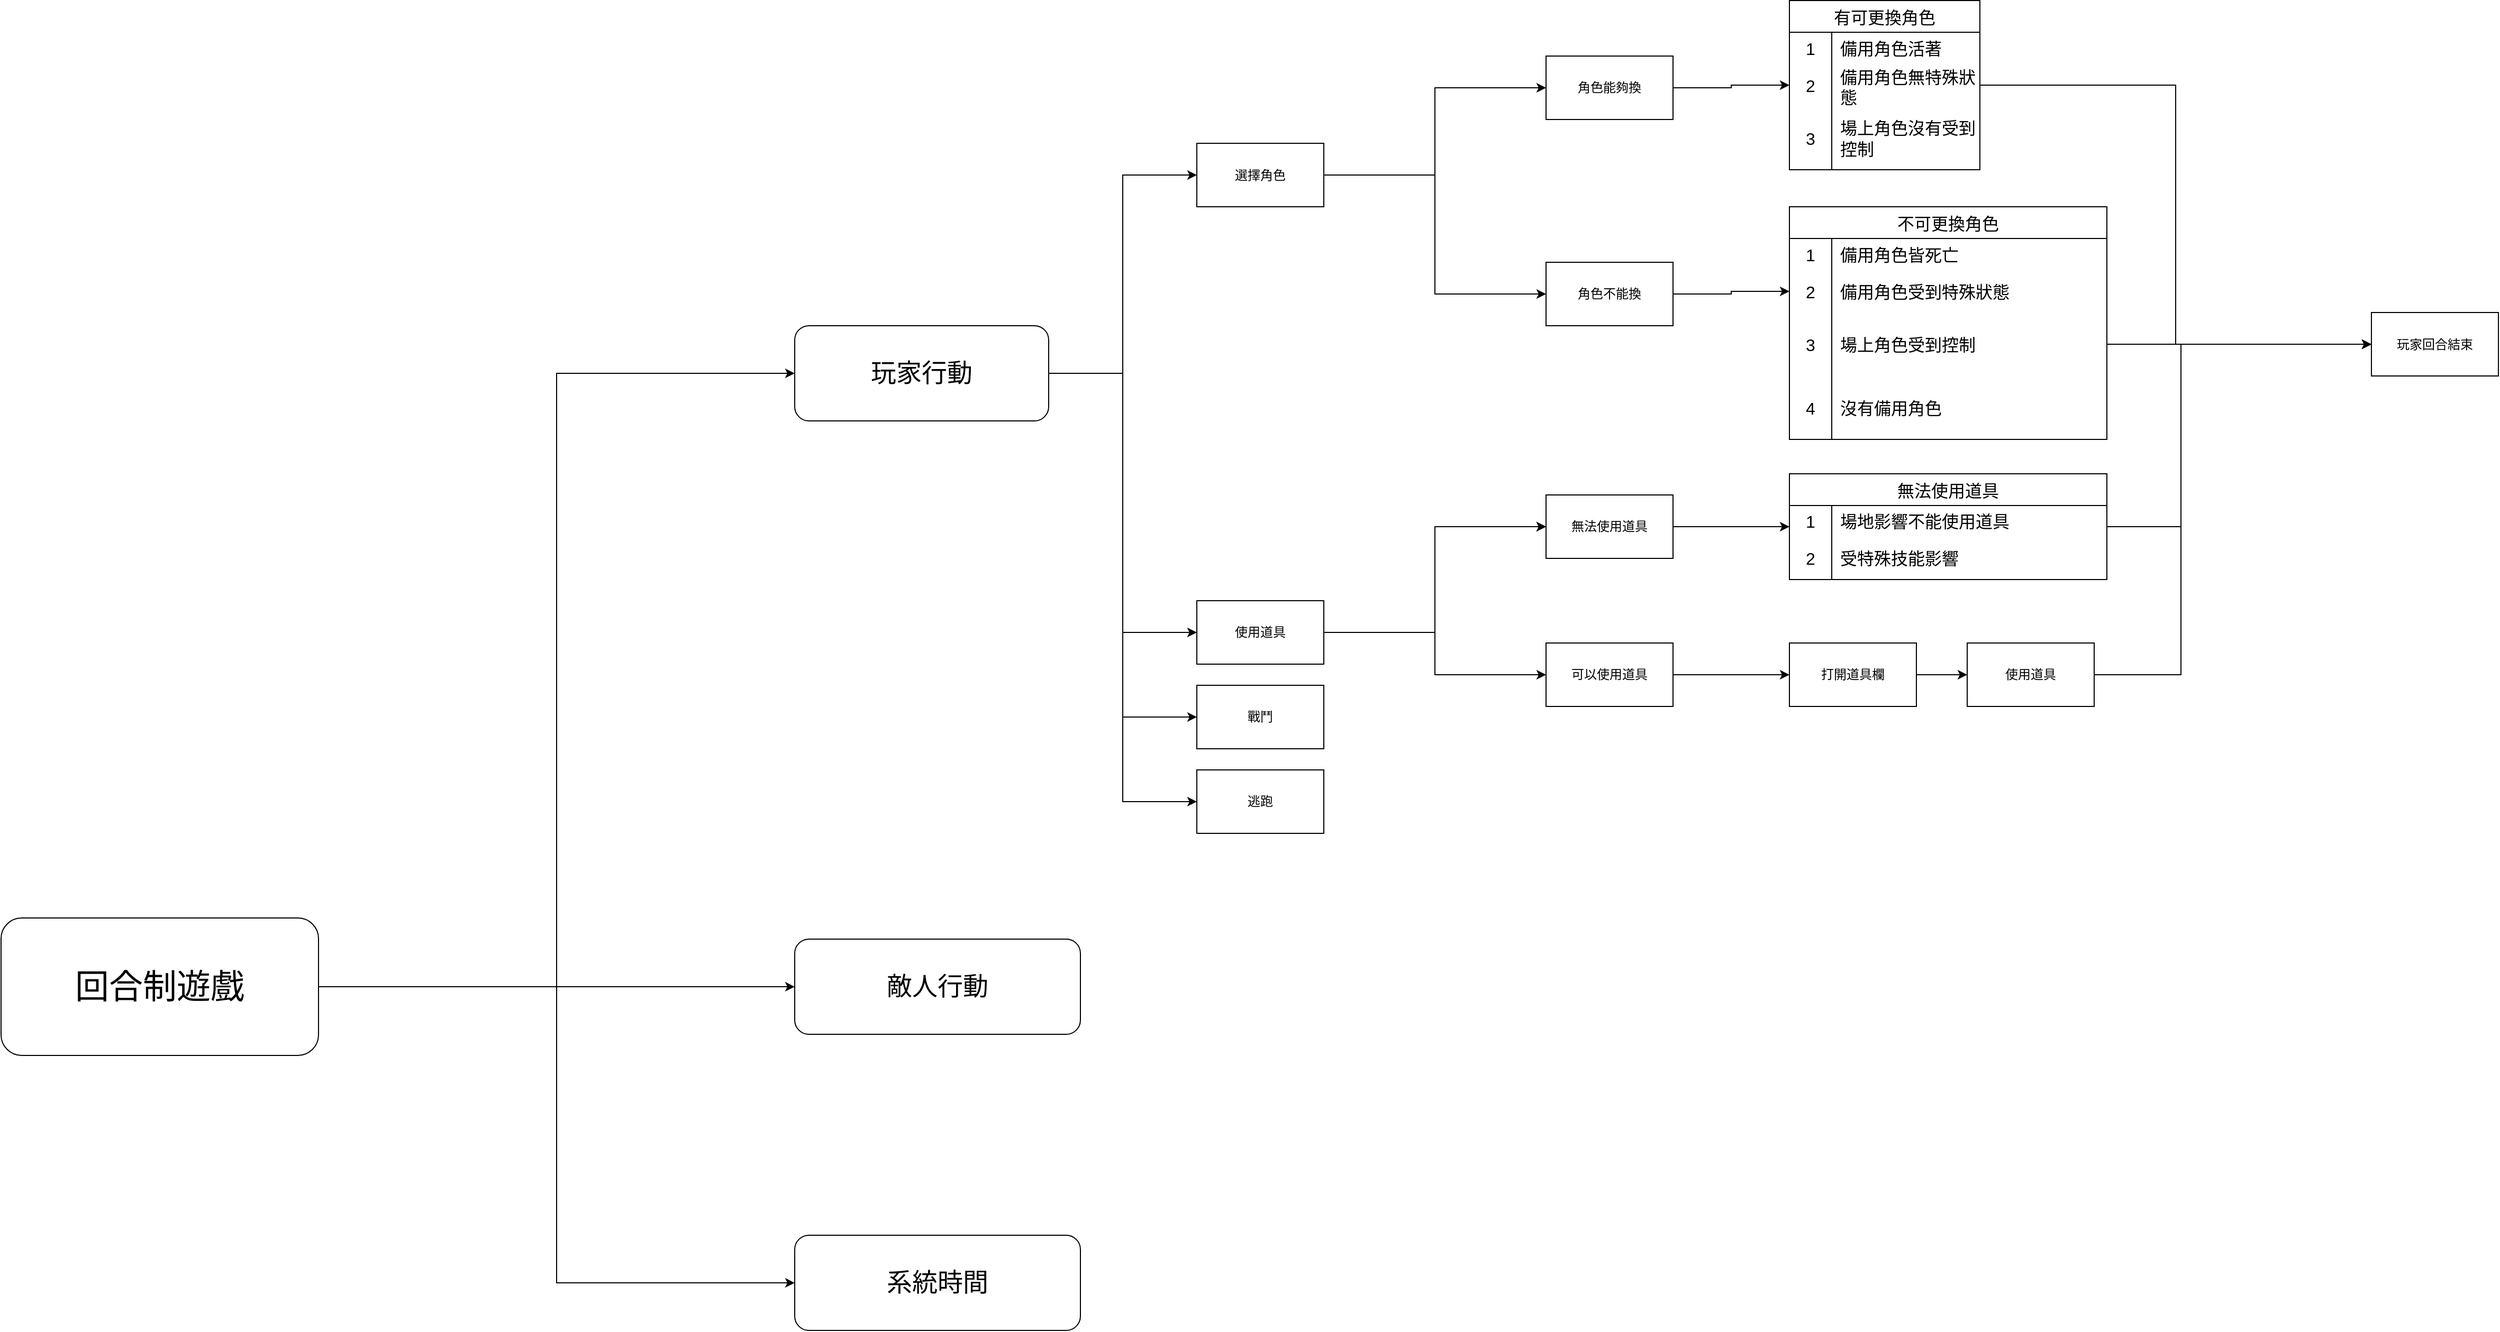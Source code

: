 <mxfile version="21.7.5" type="github">
  <diagram name="第 1 页" id="Yx1Tp-3RheTkns9B5Z6W">
    <mxGraphModel dx="1603" dy="2044" grid="1" gridSize="10" guides="1" tooltips="1" connect="1" arrows="1" fold="1" page="1" pageScale="1" pageWidth="827" pageHeight="1169" math="0" shadow="0">
      <root>
        <mxCell id="0" />
        <mxCell id="1" parent="0" />
        <mxCell id="YoOTowzyrClWi79sCNQv-5" value="" style="edgeStyle=orthogonalEdgeStyle;rounded=0;orthogonalLoop=1;jettySize=auto;html=1;" parent="1" source="YoOTowzyrClWi79sCNQv-1" target="YoOTowzyrClWi79sCNQv-3" edge="1">
          <mxGeometry relative="1" as="geometry" />
        </mxCell>
        <mxCell id="YoOTowzyrClWi79sCNQv-8" style="edgeStyle=orthogonalEdgeStyle;rounded=0;orthogonalLoop=1;jettySize=auto;html=1;entryX=0;entryY=0.5;entryDx=0;entryDy=0;" parent="1" source="YoOTowzyrClWi79sCNQv-1" target="YoOTowzyrClWi79sCNQv-2" edge="1">
          <mxGeometry relative="1" as="geometry" />
        </mxCell>
        <mxCell id="YoOTowzyrClWi79sCNQv-9" style="edgeStyle=orthogonalEdgeStyle;rounded=0;orthogonalLoop=1;jettySize=auto;html=1;entryX=0;entryY=0.5;entryDx=0;entryDy=0;" parent="1" source="YoOTowzyrClWi79sCNQv-1" target="YoOTowzyrClWi79sCNQv-4" edge="1">
          <mxGeometry relative="1" as="geometry" />
        </mxCell>
        <mxCell id="YoOTowzyrClWi79sCNQv-1" value="&lt;font style=&quot;font-size: 32px;&quot;&gt;回合制遊戲&lt;/font&gt;" style="rounded=1;whiteSpace=wrap;html=1;" parent="1" vertex="1">
          <mxGeometry x="90" y="390" width="300" height="130" as="geometry" />
        </mxCell>
        <mxCell id="YoOTowzyrClWi79sCNQv-16" style="edgeStyle=orthogonalEdgeStyle;rounded=0;orthogonalLoop=1;jettySize=auto;html=1;entryX=0;entryY=0.5;entryDx=0;entryDy=0;" parent="1" source="YoOTowzyrClWi79sCNQv-2" target="YoOTowzyrClWi79sCNQv-12" edge="1">
          <mxGeometry relative="1" as="geometry" />
        </mxCell>
        <mxCell id="YoOTowzyrClWi79sCNQv-17" style="edgeStyle=orthogonalEdgeStyle;rounded=0;orthogonalLoop=1;jettySize=auto;html=1;entryX=0;entryY=0.5;entryDx=0;entryDy=0;" parent="1" source="YoOTowzyrClWi79sCNQv-2" target="YoOTowzyrClWi79sCNQv-13" edge="1">
          <mxGeometry relative="1" as="geometry" />
        </mxCell>
        <mxCell id="YoOTowzyrClWi79sCNQv-18" style="edgeStyle=orthogonalEdgeStyle;rounded=0;orthogonalLoop=1;jettySize=auto;html=1;entryX=0;entryY=0.5;entryDx=0;entryDy=0;" parent="1" source="YoOTowzyrClWi79sCNQv-2" target="YoOTowzyrClWi79sCNQv-14" edge="1">
          <mxGeometry relative="1" as="geometry" />
        </mxCell>
        <mxCell id="YoOTowzyrClWi79sCNQv-19" style="edgeStyle=orthogonalEdgeStyle;rounded=0;orthogonalLoop=1;jettySize=auto;html=1;entryX=0;entryY=0.5;entryDx=0;entryDy=0;" parent="1" source="YoOTowzyrClWi79sCNQv-2" target="YoOTowzyrClWi79sCNQv-15" edge="1">
          <mxGeometry relative="1" as="geometry" />
        </mxCell>
        <mxCell id="YoOTowzyrClWi79sCNQv-2" value="&lt;font style=&quot;font-size: 24px;&quot;&gt;玩家行動&lt;/font&gt;" style="rounded=1;whiteSpace=wrap;html=1;" parent="1" vertex="1">
          <mxGeometry x="840" y="-170" width="240" height="90" as="geometry" />
        </mxCell>
        <mxCell id="YoOTowzyrClWi79sCNQv-3" value="&lt;font style=&quot;font-size: 24px;&quot;&gt;敵人行動&lt;/font&gt;" style="rounded=1;whiteSpace=wrap;html=1;" parent="1" vertex="1">
          <mxGeometry x="840" y="410" width="270" height="90" as="geometry" />
        </mxCell>
        <mxCell id="YoOTowzyrClWi79sCNQv-4" value="&lt;font style=&quot;font-size: 24px;&quot;&gt;系統時間&lt;/font&gt;" style="rounded=1;whiteSpace=wrap;html=1;" parent="1" vertex="1">
          <mxGeometry x="840" y="690" width="270" height="90" as="geometry" />
        </mxCell>
        <mxCell id="YoOTowzyrClWi79sCNQv-23" style="edgeStyle=orthogonalEdgeStyle;rounded=0;orthogonalLoop=1;jettySize=auto;html=1;entryX=0;entryY=0.5;entryDx=0;entryDy=0;" parent="1" source="YoOTowzyrClWi79sCNQv-12" target="YoOTowzyrClWi79sCNQv-20" edge="1">
          <mxGeometry relative="1" as="geometry" />
        </mxCell>
        <mxCell id="YoOTowzyrClWi79sCNQv-24" style="edgeStyle=orthogonalEdgeStyle;rounded=0;orthogonalLoop=1;jettySize=auto;html=1;entryX=0;entryY=0.5;entryDx=0;entryDy=0;" parent="1" source="YoOTowzyrClWi79sCNQv-12" target="YoOTowzyrClWi79sCNQv-22" edge="1">
          <mxGeometry relative="1" as="geometry" />
        </mxCell>
        <mxCell id="YoOTowzyrClWi79sCNQv-12" value="選擇角色" style="rounded=0;whiteSpace=wrap;html=1;" parent="1" vertex="1">
          <mxGeometry x="1220" y="-342.5" width="120" height="60" as="geometry" />
        </mxCell>
        <mxCell id="KjRn88IFFN9hU_ZQH7HQ-3" style="edgeStyle=orthogonalEdgeStyle;rounded=0;orthogonalLoop=1;jettySize=auto;html=1;entryX=0;entryY=0.5;entryDx=0;entryDy=0;" edge="1" parent="1" source="YoOTowzyrClWi79sCNQv-13" target="KjRn88IFFN9hU_ZQH7HQ-2">
          <mxGeometry relative="1" as="geometry" />
        </mxCell>
        <mxCell id="KjRn88IFFN9hU_ZQH7HQ-6" style="edgeStyle=orthogonalEdgeStyle;rounded=0;orthogonalLoop=1;jettySize=auto;html=1;entryX=0;entryY=0.5;entryDx=0;entryDy=0;" edge="1" parent="1" source="YoOTowzyrClWi79sCNQv-13" target="KjRn88IFFN9hU_ZQH7HQ-5">
          <mxGeometry relative="1" as="geometry" />
        </mxCell>
        <mxCell id="KjRn88IFFN9hU_ZQH7HQ-21" style="edgeStyle=orthogonalEdgeStyle;rounded=0;orthogonalLoop=1;jettySize=auto;html=1;entryX=0;entryY=0.5;entryDx=0;entryDy=0;" edge="1" parent="1" source="YoOTowzyrClWi79sCNQv-13" target="KjRn88IFFN9hU_ZQH7HQ-5">
          <mxGeometry relative="1" as="geometry" />
        </mxCell>
        <mxCell id="YoOTowzyrClWi79sCNQv-13" value="使用道具" style="rounded=0;whiteSpace=wrap;html=1;" parent="1" vertex="1">
          <mxGeometry x="1220" y="90" width="120" height="60" as="geometry" />
        </mxCell>
        <mxCell id="YoOTowzyrClWi79sCNQv-14" value="戰鬥" style="rounded=0;whiteSpace=wrap;html=1;" parent="1" vertex="1">
          <mxGeometry x="1220" y="170" width="120" height="60" as="geometry" />
        </mxCell>
        <mxCell id="YoOTowzyrClWi79sCNQv-15" value="逃跑" style="rounded=0;whiteSpace=wrap;html=1;" parent="1" vertex="1">
          <mxGeometry x="1220" y="250" width="120" height="60" as="geometry" />
        </mxCell>
        <mxCell id="YoOTowzyrClWi79sCNQv-36" style="edgeStyle=orthogonalEdgeStyle;rounded=0;orthogonalLoop=1;jettySize=auto;html=1;entryX=0;entryY=0.5;entryDx=0;entryDy=0;" parent="1" source="YoOTowzyrClWi79sCNQv-20" target="YoOTowzyrClWi79sCNQv-30" edge="1">
          <mxGeometry relative="1" as="geometry" />
        </mxCell>
        <mxCell id="YoOTowzyrClWi79sCNQv-20" value="角色能夠換" style="rounded=0;whiteSpace=wrap;html=1;" parent="1" vertex="1">
          <mxGeometry x="1550" y="-425" width="120" height="60" as="geometry" />
        </mxCell>
        <mxCell id="YoOTowzyrClWi79sCNQv-47" style="edgeStyle=orthogonalEdgeStyle;rounded=0;orthogonalLoop=1;jettySize=auto;html=1;" parent="1" source="YoOTowzyrClWi79sCNQv-22" target="YoOTowzyrClWi79sCNQv-41" edge="1">
          <mxGeometry relative="1" as="geometry" />
        </mxCell>
        <mxCell id="YoOTowzyrClWi79sCNQv-22" value="角色不能換" style="rounded=0;whiteSpace=wrap;html=1;" parent="1" vertex="1">
          <mxGeometry x="1550" y="-230" width="120" height="60" as="geometry" />
        </mxCell>
        <mxCell id="YoOTowzyrClWi79sCNQv-26" value="有可更換角色" style="shape=table;startSize=30;container=1;collapsible=0;childLayout=tableLayout;fixedRows=1;rowLines=0;fontStyle=0;strokeColor=default;fontSize=16;" parent="1" vertex="1">
          <mxGeometry x="1780" y="-477.5" width="180" height="160" as="geometry" />
        </mxCell>
        <mxCell id="YoOTowzyrClWi79sCNQv-27" value="" style="shape=tableRow;horizontal=0;startSize=0;swimlaneHead=0;swimlaneBody=0;top=0;left=0;bottom=0;right=0;collapsible=0;dropTarget=0;fillColor=none;points=[[0,0.5],[1,0.5]];portConstraint=eastwest;strokeColor=inherit;fontSize=16;" parent="YoOTowzyrClWi79sCNQv-26" vertex="1">
          <mxGeometry y="30" width="180" height="30" as="geometry" />
        </mxCell>
        <mxCell id="YoOTowzyrClWi79sCNQv-28" value="1" style="shape=partialRectangle;html=1;whiteSpace=wrap;connectable=0;fillColor=none;top=0;left=0;bottom=0;right=0;overflow=hidden;pointerEvents=1;strokeColor=inherit;fontSize=16;" parent="YoOTowzyrClWi79sCNQv-27" vertex="1">
          <mxGeometry width="40" height="30" as="geometry">
            <mxRectangle width="40" height="30" as="alternateBounds" />
          </mxGeometry>
        </mxCell>
        <mxCell id="YoOTowzyrClWi79sCNQv-29" value="備用角色活著" style="shape=partialRectangle;html=1;whiteSpace=wrap;connectable=0;fillColor=none;top=0;left=0;bottom=0;right=0;align=left;spacingLeft=6;overflow=hidden;strokeColor=inherit;fontSize=16;" parent="YoOTowzyrClWi79sCNQv-27" vertex="1">
          <mxGeometry x="40" width="140" height="30" as="geometry">
            <mxRectangle width="140" height="30" as="alternateBounds" />
          </mxGeometry>
        </mxCell>
        <mxCell id="YoOTowzyrClWi79sCNQv-30" value="" style="shape=tableRow;horizontal=0;startSize=0;swimlaneHead=0;swimlaneBody=0;top=0;left=0;bottom=0;right=0;collapsible=0;dropTarget=0;fillColor=none;points=[[0,0.5],[1,0.5]];portConstraint=eastwest;strokeColor=inherit;fontSize=16;" parent="YoOTowzyrClWi79sCNQv-26" vertex="1">
          <mxGeometry y="60" width="180" height="40" as="geometry" />
        </mxCell>
        <mxCell id="YoOTowzyrClWi79sCNQv-31" value="2" style="shape=partialRectangle;html=1;whiteSpace=wrap;connectable=0;fillColor=none;top=0;left=0;bottom=0;right=0;overflow=hidden;strokeColor=inherit;fontSize=16;" parent="YoOTowzyrClWi79sCNQv-30" vertex="1">
          <mxGeometry width="40" height="40" as="geometry">
            <mxRectangle width="40" height="40" as="alternateBounds" />
          </mxGeometry>
        </mxCell>
        <mxCell id="YoOTowzyrClWi79sCNQv-32" value="備用角色無特殊狀態" style="shape=partialRectangle;html=1;whiteSpace=wrap;connectable=0;fillColor=none;top=0;left=0;bottom=0;right=0;align=left;spacingLeft=6;overflow=hidden;strokeColor=inherit;fontSize=16;" parent="YoOTowzyrClWi79sCNQv-30" vertex="1">
          <mxGeometry x="40" width="140" height="40" as="geometry">
            <mxRectangle width="140" height="40" as="alternateBounds" />
          </mxGeometry>
        </mxCell>
        <mxCell id="YoOTowzyrClWi79sCNQv-33" value="" style="shape=tableRow;horizontal=0;startSize=0;swimlaneHead=0;swimlaneBody=0;top=0;left=0;bottom=0;right=0;collapsible=0;dropTarget=0;fillColor=none;points=[[0,0.5],[1,0.5]];portConstraint=eastwest;strokeColor=inherit;fontSize=16;" parent="YoOTowzyrClWi79sCNQv-26" vertex="1">
          <mxGeometry y="100" width="180" height="60" as="geometry" />
        </mxCell>
        <mxCell id="YoOTowzyrClWi79sCNQv-34" value="3" style="shape=partialRectangle;html=1;whiteSpace=wrap;connectable=0;fillColor=none;top=0;left=0;bottom=0;right=0;overflow=hidden;strokeColor=inherit;fontSize=16;" parent="YoOTowzyrClWi79sCNQv-33" vertex="1">
          <mxGeometry width="40" height="60" as="geometry">
            <mxRectangle width="40" height="60" as="alternateBounds" />
          </mxGeometry>
        </mxCell>
        <mxCell id="YoOTowzyrClWi79sCNQv-35" value="場上角色沒有受到控制" style="shape=partialRectangle;html=1;whiteSpace=wrap;connectable=0;fillColor=none;top=0;left=0;bottom=0;right=0;align=left;spacingLeft=6;overflow=hidden;strokeColor=inherit;fontSize=16;" parent="YoOTowzyrClWi79sCNQv-33" vertex="1">
          <mxGeometry x="40" width="140" height="60" as="geometry">
            <mxRectangle width="140" height="60" as="alternateBounds" />
          </mxGeometry>
        </mxCell>
        <mxCell id="YoOTowzyrClWi79sCNQv-37" value="不可更換角色" style="shape=table;startSize=30;container=1;collapsible=0;childLayout=tableLayout;fixedRows=1;rowLines=0;fontStyle=0;strokeColor=default;fontSize=16;" parent="1" vertex="1">
          <mxGeometry x="1780" y="-282.5" width="300" height="220" as="geometry" />
        </mxCell>
        <mxCell id="YoOTowzyrClWi79sCNQv-38" value="" style="shape=tableRow;horizontal=0;startSize=0;swimlaneHead=0;swimlaneBody=0;top=0;left=0;bottom=0;right=0;collapsible=0;dropTarget=0;fillColor=none;points=[[0,0.5],[1,0.5]];portConstraint=eastwest;strokeColor=inherit;fontSize=16;" parent="YoOTowzyrClWi79sCNQv-37" vertex="1">
          <mxGeometry y="30" width="300" height="30" as="geometry" />
        </mxCell>
        <mxCell id="YoOTowzyrClWi79sCNQv-39" value="1" style="shape=partialRectangle;html=1;whiteSpace=wrap;connectable=0;fillColor=none;top=0;left=0;bottom=0;right=0;overflow=hidden;pointerEvents=1;strokeColor=inherit;fontSize=16;" parent="YoOTowzyrClWi79sCNQv-38" vertex="1">
          <mxGeometry width="40" height="30" as="geometry">
            <mxRectangle width="40" height="30" as="alternateBounds" />
          </mxGeometry>
        </mxCell>
        <mxCell id="YoOTowzyrClWi79sCNQv-40" value="備用角色皆死亡" style="shape=partialRectangle;html=1;whiteSpace=wrap;connectable=0;fillColor=none;top=0;left=0;bottom=0;right=0;align=left;spacingLeft=6;overflow=hidden;strokeColor=inherit;fontSize=16;" parent="YoOTowzyrClWi79sCNQv-38" vertex="1">
          <mxGeometry x="40" width="260" height="30" as="geometry">
            <mxRectangle width="260" height="30" as="alternateBounds" />
          </mxGeometry>
        </mxCell>
        <mxCell id="YoOTowzyrClWi79sCNQv-41" value="" style="shape=tableRow;horizontal=0;startSize=0;swimlaneHead=0;swimlaneBody=0;top=0;left=0;bottom=0;right=0;collapsible=0;dropTarget=0;fillColor=none;points=[[0,0.5],[1,0.5]];portConstraint=eastwest;strokeColor=inherit;fontSize=16;" parent="YoOTowzyrClWi79sCNQv-37" vertex="1">
          <mxGeometry y="60" width="300" height="40" as="geometry" />
        </mxCell>
        <mxCell id="YoOTowzyrClWi79sCNQv-42" value="2" style="shape=partialRectangle;html=1;whiteSpace=wrap;connectable=0;fillColor=none;top=0;left=0;bottom=0;right=0;overflow=hidden;strokeColor=inherit;fontSize=16;" parent="YoOTowzyrClWi79sCNQv-41" vertex="1">
          <mxGeometry width="40" height="40" as="geometry">
            <mxRectangle width="40" height="40" as="alternateBounds" />
          </mxGeometry>
        </mxCell>
        <mxCell id="YoOTowzyrClWi79sCNQv-43" value="備用角色受到特殊狀態" style="shape=partialRectangle;html=1;whiteSpace=wrap;connectable=0;fillColor=none;top=0;left=0;bottom=0;right=0;align=left;spacingLeft=6;overflow=hidden;strokeColor=inherit;fontSize=16;" parent="YoOTowzyrClWi79sCNQv-41" vertex="1">
          <mxGeometry x="40" width="260" height="40" as="geometry">
            <mxRectangle width="260" height="40" as="alternateBounds" />
          </mxGeometry>
        </mxCell>
        <mxCell id="YoOTowzyrClWi79sCNQv-44" value="" style="shape=tableRow;horizontal=0;startSize=0;swimlaneHead=0;swimlaneBody=0;top=0;left=0;bottom=0;right=0;collapsible=0;dropTarget=0;fillColor=none;points=[[0,0.5],[1,0.5]];portConstraint=eastwest;strokeColor=inherit;fontSize=16;" parent="YoOTowzyrClWi79sCNQv-37" vertex="1">
          <mxGeometry y="100" width="300" height="60" as="geometry" />
        </mxCell>
        <mxCell id="YoOTowzyrClWi79sCNQv-45" value="3" style="shape=partialRectangle;html=1;whiteSpace=wrap;connectable=0;fillColor=none;top=0;left=0;bottom=0;right=0;overflow=hidden;strokeColor=inherit;fontSize=16;" parent="YoOTowzyrClWi79sCNQv-44" vertex="1">
          <mxGeometry width="40" height="60" as="geometry">
            <mxRectangle width="40" height="60" as="alternateBounds" />
          </mxGeometry>
        </mxCell>
        <mxCell id="YoOTowzyrClWi79sCNQv-46" value="場上角色受到控制" style="shape=partialRectangle;html=1;whiteSpace=wrap;connectable=0;fillColor=none;top=0;left=0;bottom=0;right=0;align=left;spacingLeft=6;overflow=hidden;strokeColor=inherit;fontSize=16;" parent="YoOTowzyrClWi79sCNQv-44" vertex="1">
          <mxGeometry x="40" width="260" height="60" as="geometry">
            <mxRectangle width="260" height="60" as="alternateBounds" />
          </mxGeometry>
        </mxCell>
        <mxCell id="YoOTowzyrClWi79sCNQv-48" value="" style="shape=tableRow;horizontal=0;startSize=0;swimlaneHead=0;swimlaneBody=0;top=0;left=0;bottom=0;right=0;collapsible=0;dropTarget=0;fillColor=none;points=[[0,0.5],[1,0.5]];portConstraint=eastwest;strokeColor=inherit;fontSize=16;" parent="YoOTowzyrClWi79sCNQv-37" vertex="1">
          <mxGeometry y="160" width="300" height="60" as="geometry" />
        </mxCell>
        <mxCell id="YoOTowzyrClWi79sCNQv-49" value="4" style="shape=partialRectangle;html=1;whiteSpace=wrap;connectable=0;fillColor=none;top=0;left=0;bottom=0;right=0;overflow=hidden;strokeColor=inherit;fontSize=16;" parent="YoOTowzyrClWi79sCNQv-48" vertex="1">
          <mxGeometry width="40" height="60" as="geometry">
            <mxRectangle width="40" height="60" as="alternateBounds" />
          </mxGeometry>
        </mxCell>
        <mxCell id="YoOTowzyrClWi79sCNQv-50" value="沒有備用角色" style="shape=partialRectangle;html=1;whiteSpace=wrap;connectable=0;fillColor=none;top=0;left=0;bottom=0;right=0;align=left;spacingLeft=6;overflow=hidden;strokeColor=inherit;fontSize=16;" parent="YoOTowzyrClWi79sCNQv-48" vertex="1">
          <mxGeometry x="40" width="260" height="60" as="geometry">
            <mxRectangle width="260" height="60" as="alternateBounds" />
          </mxGeometry>
        </mxCell>
        <mxCell id="KjRn88IFFN9hU_ZQH7HQ-23" style="edgeStyle=orthogonalEdgeStyle;rounded=0;orthogonalLoop=1;jettySize=auto;html=1;entryX=0;entryY=0.5;entryDx=0;entryDy=0;" edge="1" parent="1" source="KjRn88IFFN9hU_ZQH7HQ-1" target="KjRn88IFFN9hU_ZQH7HQ-22">
          <mxGeometry relative="1" as="geometry" />
        </mxCell>
        <mxCell id="KjRn88IFFN9hU_ZQH7HQ-1" value="打開道具欄" style="rounded=0;whiteSpace=wrap;html=1;" vertex="1" parent="1">
          <mxGeometry x="1780" y="130" width="120" height="60" as="geometry" />
        </mxCell>
        <mxCell id="KjRn88IFFN9hU_ZQH7HQ-4" style="edgeStyle=orthogonalEdgeStyle;rounded=0;orthogonalLoop=1;jettySize=auto;html=1;entryX=0;entryY=0.5;entryDx=0;entryDy=0;" edge="1" parent="1" source="KjRn88IFFN9hU_ZQH7HQ-2" target="KjRn88IFFN9hU_ZQH7HQ-1">
          <mxGeometry relative="1" as="geometry" />
        </mxCell>
        <mxCell id="KjRn88IFFN9hU_ZQH7HQ-2" value="可以使用道具" style="rounded=0;whiteSpace=wrap;html=1;" vertex="1" parent="1">
          <mxGeometry x="1550" y="130" width="120" height="60" as="geometry" />
        </mxCell>
        <mxCell id="KjRn88IFFN9hU_ZQH7HQ-20" style="edgeStyle=orthogonalEdgeStyle;rounded=0;orthogonalLoop=1;jettySize=auto;html=1;entryX=0;entryY=0.5;entryDx=0;entryDy=0;" edge="1" parent="1" source="KjRn88IFFN9hU_ZQH7HQ-5" target="KjRn88IFFN9hU_ZQH7HQ-7">
          <mxGeometry relative="1" as="geometry" />
        </mxCell>
        <mxCell id="KjRn88IFFN9hU_ZQH7HQ-5" value="無法使用道具" style="rounded=0;whiteSpace=wrap;html=1;" vertex="1" parent="1">
          <mxGeometry x="1550" y="-10" width="120" height="60" as="geometry" />
        </mxCell>
        <mxCell id="KjRn88IFFN9hU_ZQH7HQ-28" style="edgeStyle=orthogonalEdgeStyle;rounded=0;orthogonalLoop=1;jettySize=auto;html=1;entryX=0;entryY=0.5;entryDx=0;entryDy=0;" edge="1" parent="1" source="KjRn88IFFN9hU_ZQH7HQ-7" target="KjRn88IFFN9hU_ZQH7HQ-24">
          <mxGeometry relative="1" as="geometry">
            <Array as="points">
              <mxPoint x="2150" y="20" />
              <mxPoint x="2150" y="-152" />
            </Array>
          </mxGeometry>
        </mxCell>
        <mxCell id="KjRn88IFFN9hU_ZQH7HQ-7" value="無法使用道具" style="shape=table;startSize=30;container=1;collapsible=0;childLayout=tableLayout;fixedRows=1;rowLines=0;fontStyle=0;strokeColor=default;fontSize=16;" vertex="1" parent="1">
          <mxGeometry x="1780" y="-30" width="300" height="100" as="geometry" />
        </mxCell>
        <mxCell id="KjRn88IFFN9hU_ZQH7HQ-8" value="" style="shape=tableRow;horizontal=0;startSize=0;swimlaneHead=0;swimlaneBody=0;top=0;left=0;bottom=0;right=0;collapsible=0;dropTarget=0;fillColor=none;points=[[0,0.5],[1,0.5]];portConstraint=eastwest;strokeColor=inherit;fontSize=16;" vertex="1" parent="KjRn88IFFN9hU_ZQH7HQ-7">
          <mxGeometry y="30" width="300" height="30" as="geometry" />
        </mxCell>
        <mxCell id="KjRn88IFFN9hU_ZQH7HQ-9" value="1" style="shape=partialRectangle;html=1;whiteSpace=wrap;connectable=0;fillColor=none;top=0;left=0;bottom=0;right=0;overflow=hidden;pointerEvents=1;strokeColor=inherit;fontSize=16;" vertex="1" parent="KjRn88IFFN9hU_ZQH7HQ-8">
          <mxGeometry width="40" height="30" as="geometry">
            <mxRectangle width="40" height="30" as="alternateBounds" />
          </mxGeometry>
        </mxCell>
        <mxCell id="KjRn88IFFN9hU_ZQH7HQ-10" value="場地影響不能使用道具" style="shape=partialRectangle;html=1;whiteSpace=wrap;connectable=0;fillColor=none;top=0;left=0;bottom=0;right=0;align=left;spacingLeft=6;overflow=hidden;strokeColor=inherit;fontSize=16;" vertex="1" parent="KjRn88IFFN9hU_ZQH7HQ-8">
          <mxGeometry x="40" width="260" height="30" as="geometry">
            <mxRectangle width="260" height="30" as="alternateBounds" />
          </mxGeometry>
        </mxCell>
        <mxCell id="KjRn88IFFN9hU_ZQH7HQ-11" value="" style="shape=tableRow;horizontal=0;startSize=0;swimlaneHead=0;swimlaneBody=0;top=0;left=0;bottom=0;right=0;collapsible=0;dropTarget=0;fillColor=none;points=[[0,0.5],[1,0.5]];portConstraint=eastwest;strokeColor=inherit;fontSize=16;" vertex="1" parent="KjRn88IFFN9hU_ZQH7HQ-7">
          <mxGeometry y="60" width="300" height="40" as="geometry" />
        </mxCell>
        <mxCell id="KjRn88IFFN9hU_ZQH7HQ-12" value="2" style="shape=partialRectangle;html=1;whiteSpace=wrap;connectable=0;fillColor=none;top=0;left=0;bottom=0;right=0;overflow=hidden;strokeColor=inherit;fontSize=16;" vertex="1" parent="KjRn88IFFN9hU_ZQH7HQ-11">
          <mxGeometry width="40" height="40" as="geometry">
            <mxRectangle width="40" height="40" as="alternateBounds" />
          </mxGeometry>
        </mxCell>
        <mxCell id="KjRn88IFFN9hU_ZQH7HQ-13" value="受特殊技能影響" style="shape=partialRectangle;html=1;whiteSpace=wrap;connectable=0;fillColor=none;top=0;left=0;bottom=0;right=0;align=left;spacingLeft=6;overflow=hidden;strokeColor=inherit;fontSize=16;" vertex="1" parent="KjRn88IFFN9hU_ZQH7HQ-11">
          <mxGeometry x="40" width="260" height="40" as="geometry">
            <mxRectangle width="260" height="40" as="alternateBounds" />
          </mxGeometry>
        </mxCell>
        <mxCell id="KjRn88IFFN9hU_ZQH7HQ-30" style="edgeStyle=orthogonalEdgeStyle;rounded=0;orthogonalLoop=1;jettySize=auto;html=1;entryX=0;entryY=0.5;entryDx=0;entryDy=0;" edge="1" parent="1" source="KjRn88IFFN9hU_ZQH7HQ-22" target="KjRn88IFFN9hU_ZQH7HQ-24">
          <mxGeometry relative="1" as="geometry">
            <Array as="points">
              <mxPoint x="2150" y="160" />
              <mxPoint x="2150" y="-152" />
            </Array>
          </mxGeometry>
        </mxCell>
        <mxCell id="KjRn88IFFN9hU_ZQH7HQ-22" value="使用道具" style="rounded=0;whiteSpace=wrap;html=1;" vertex="1" parent="1">
          <mxGeometry x="1948" y="130" width="120" height="60" as="geometry" />
        </mxCell>
        <mxCell id="KjRn88IFFN9hU_ZQH7HQ-24" value="玩家回合結束" style="rounded=0;whiteSpace=wrap;html=1;" vertex="1" parent="1">
          <mxGeometry x="2330" y="-182.5" width="120" height="60" as="geometry" />
        </mxCell>
        <mxCell id="KjRn88IFFN9hU_ZQH7HQ-25" style="edgeStyle=orthogonalEdgeStyle;rounded=0;orthogonalLoop=1;jettySize=auto;html=1;entryX=0;entryY=0.5;entryDx=0;entryDy=0;" edge="1" parent="1" source="YoOTowzyrClWi79sCNQv-30" target="KjRn88IFFN9hU_ZQH7HQ-24">
          <mxGeometry relative="1" as="geometry" />
        </mxCell>
        <mxCell id="KjRn88IFFN9hU_ZQH7HQ-27" style="edgeStyle=orthogonalEdgeStyle;rounded=0;orthogonalLoop=1;jettySize=auto;html=1;entryX=0;entryY=0.5;entryDx=0;entryDy=0;" edge="1" parent="1" source="YoOTowzyrClWi79sCNQv-44" target="KjRn88IFFN9hU_ZQH7HQ-24">
          <mxGeometry relative="1" as="geometry" />
        </mxCell>
      </root>
    </mxGraphModel>
  </diagram>
</mxfile>
